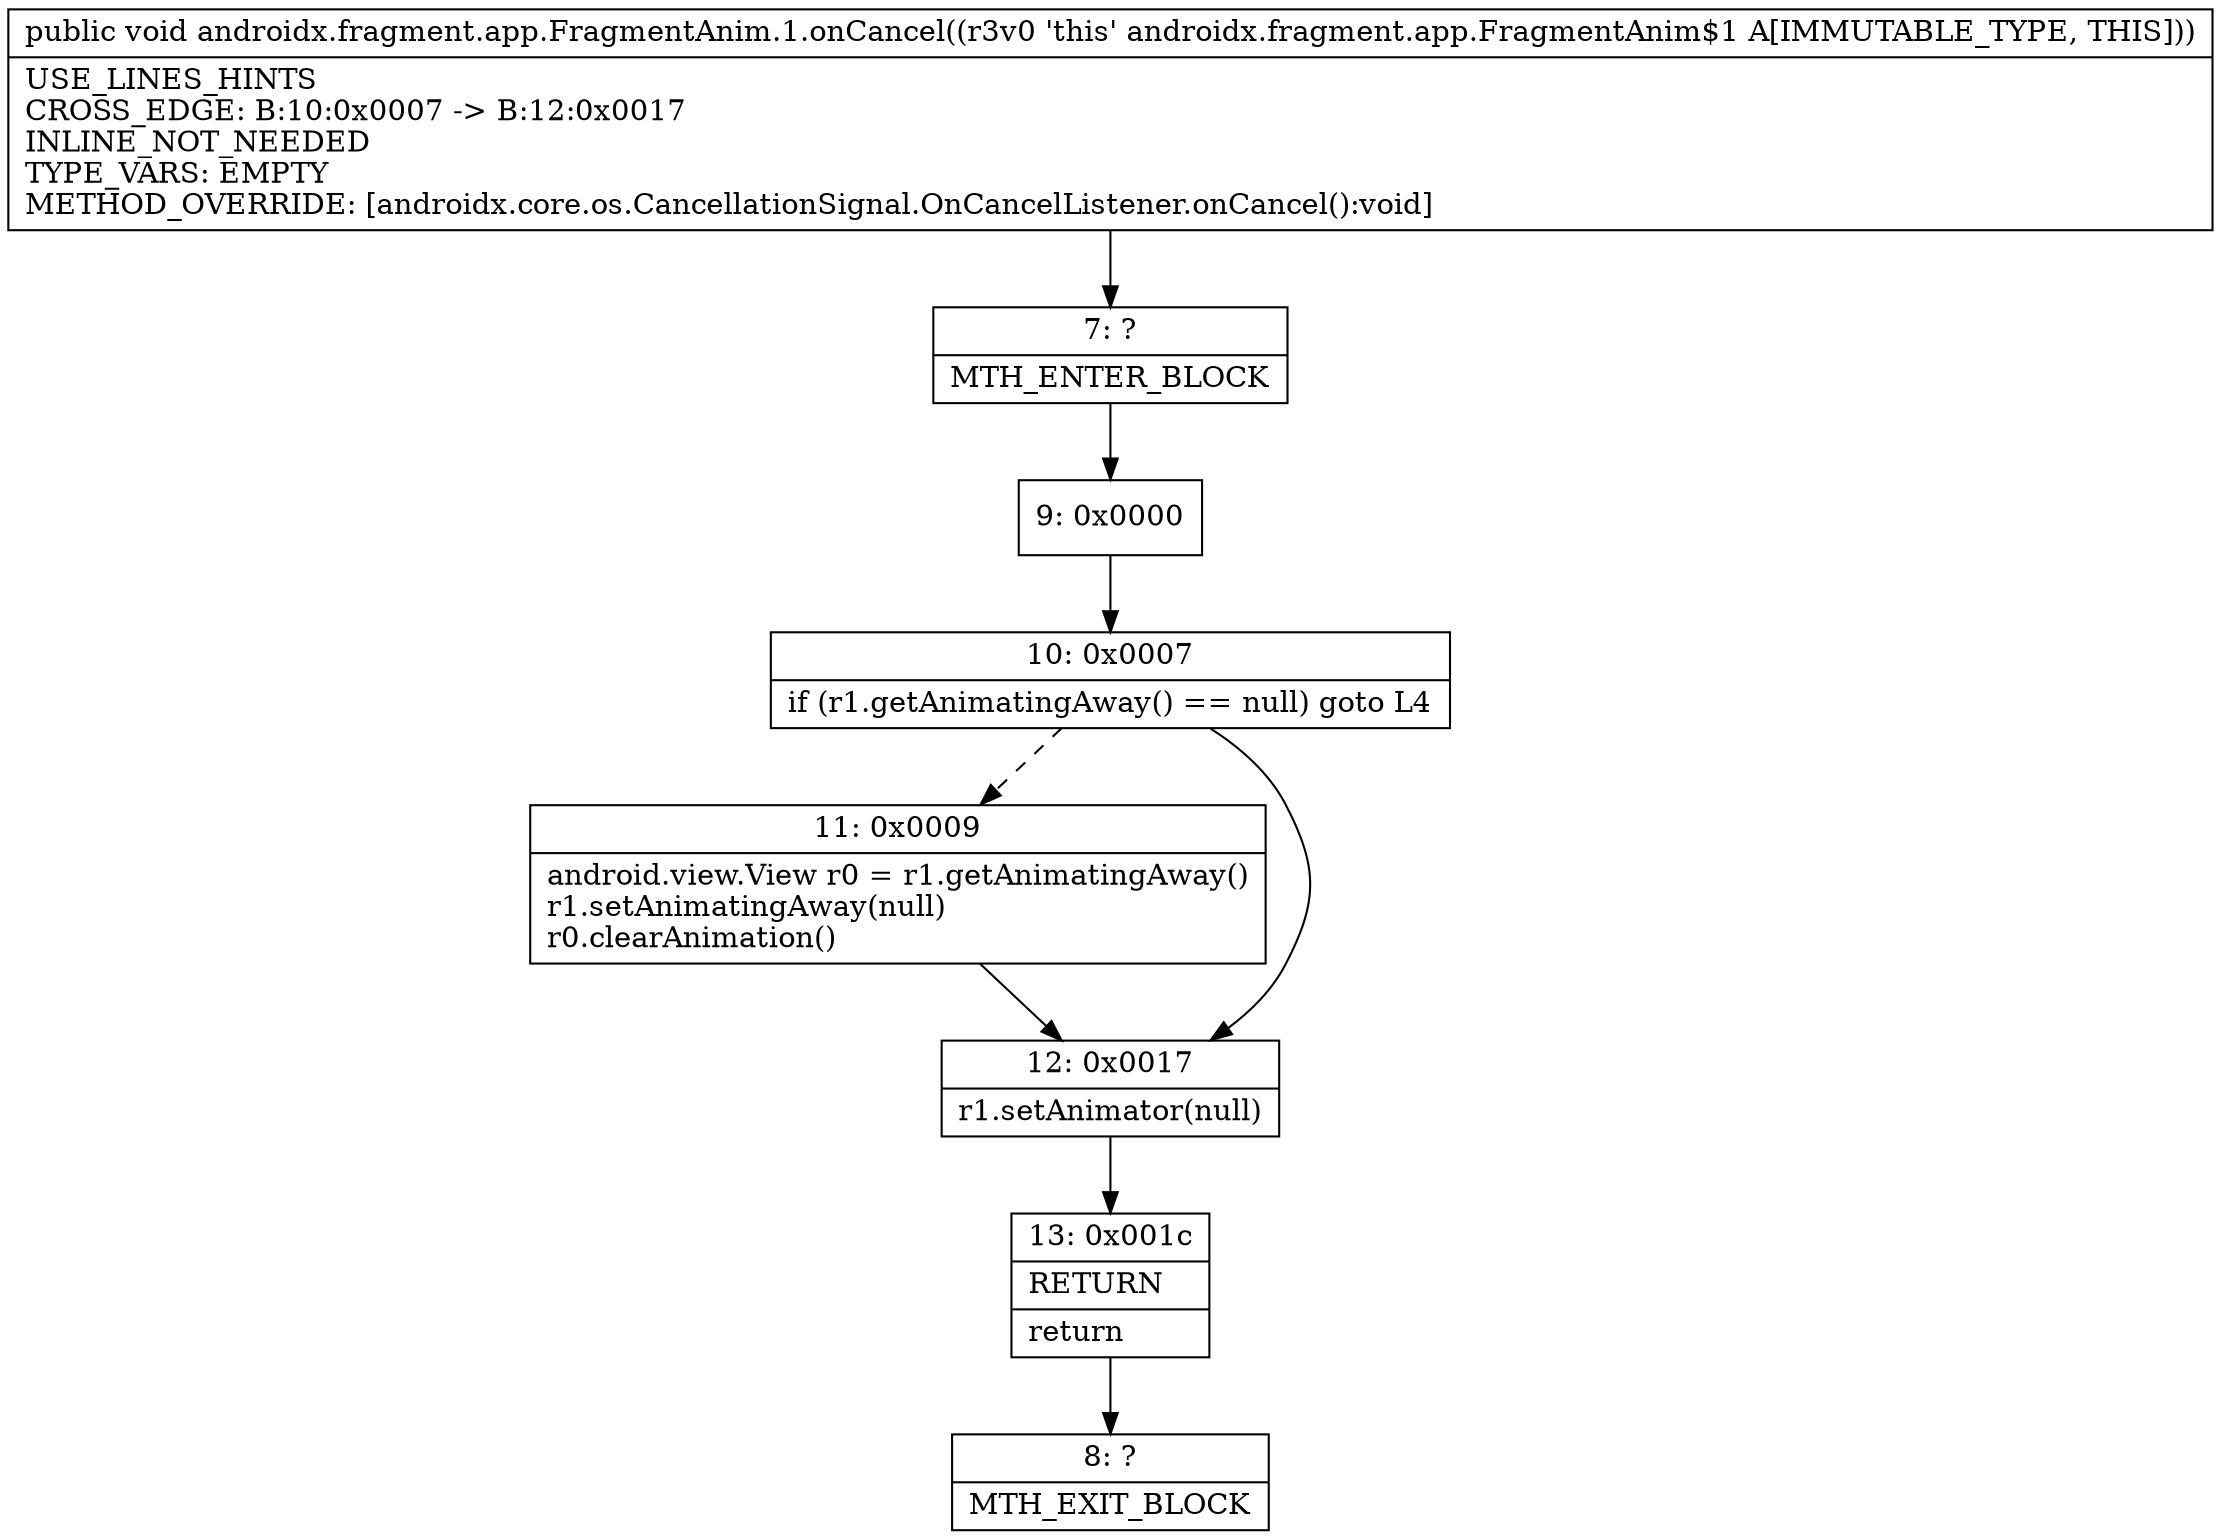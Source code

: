 digraph "CFG forandroidx.fragment.app.FragmentAnim.1.onCancel()V" {
Node_7 [shape=record,label="{7\:\ ?|MTH_ENTER_BLOCK\l}"];
Node_9 [shape=record,label="{9\:\ 0x0000}"];
Node_10 [shape=record,label="{10\:\ 0x0007|if (r1.getAnimatingAway() == null) goto L4\l}"];
Node_11 [shape=record,label="{11\:\ 0x0009|android.view.View r0 = r1.getAnimatingAway()\lr1.setAnimatingAway(null)\lr0.clearAnimation()\l}"];
Node_12 [shape=record,label="{12\:\ 0x0017|r1.setAnimator(null)\l}"];
Node_13 [shape=record,label="{13\:\ 0x001c|RETURN\l|return\l}"];
Node_8 [shape=record,label="{8\:\ ?|MTH_EXIT_BLOCK\l}"];
MethodNode[shape=record,label="{public void androidx.fragment.app.FragmentAnim.1.onCancel((r3v0 'this' androidx.fragment.app.FragmentAnim$1 A[IMMUTABLE_TYPE, THIS]))  | USE_LINES_HINTS\lCROSS_EDGE: B:10:0x0007 \-\> B:12:0x0017\lINLINE_NOT_NEEDED\lTYPE_VARS: EMPTY\lMETHOD_OVERRIDE: [androidx.core.os.CancellationSignal.OnCancelListener.onCancel():void]\l}"];
MethodNode -> Node_7;Node_7 -> Node_9;
Node_9 -> Node_10;
Node_10 -> Node_11[style=dashed];
Node_10 -> Node_12;
Node_11 -> Node_12;
Node_12 -> Node_13;
Node_13 -> Node_8;
}

